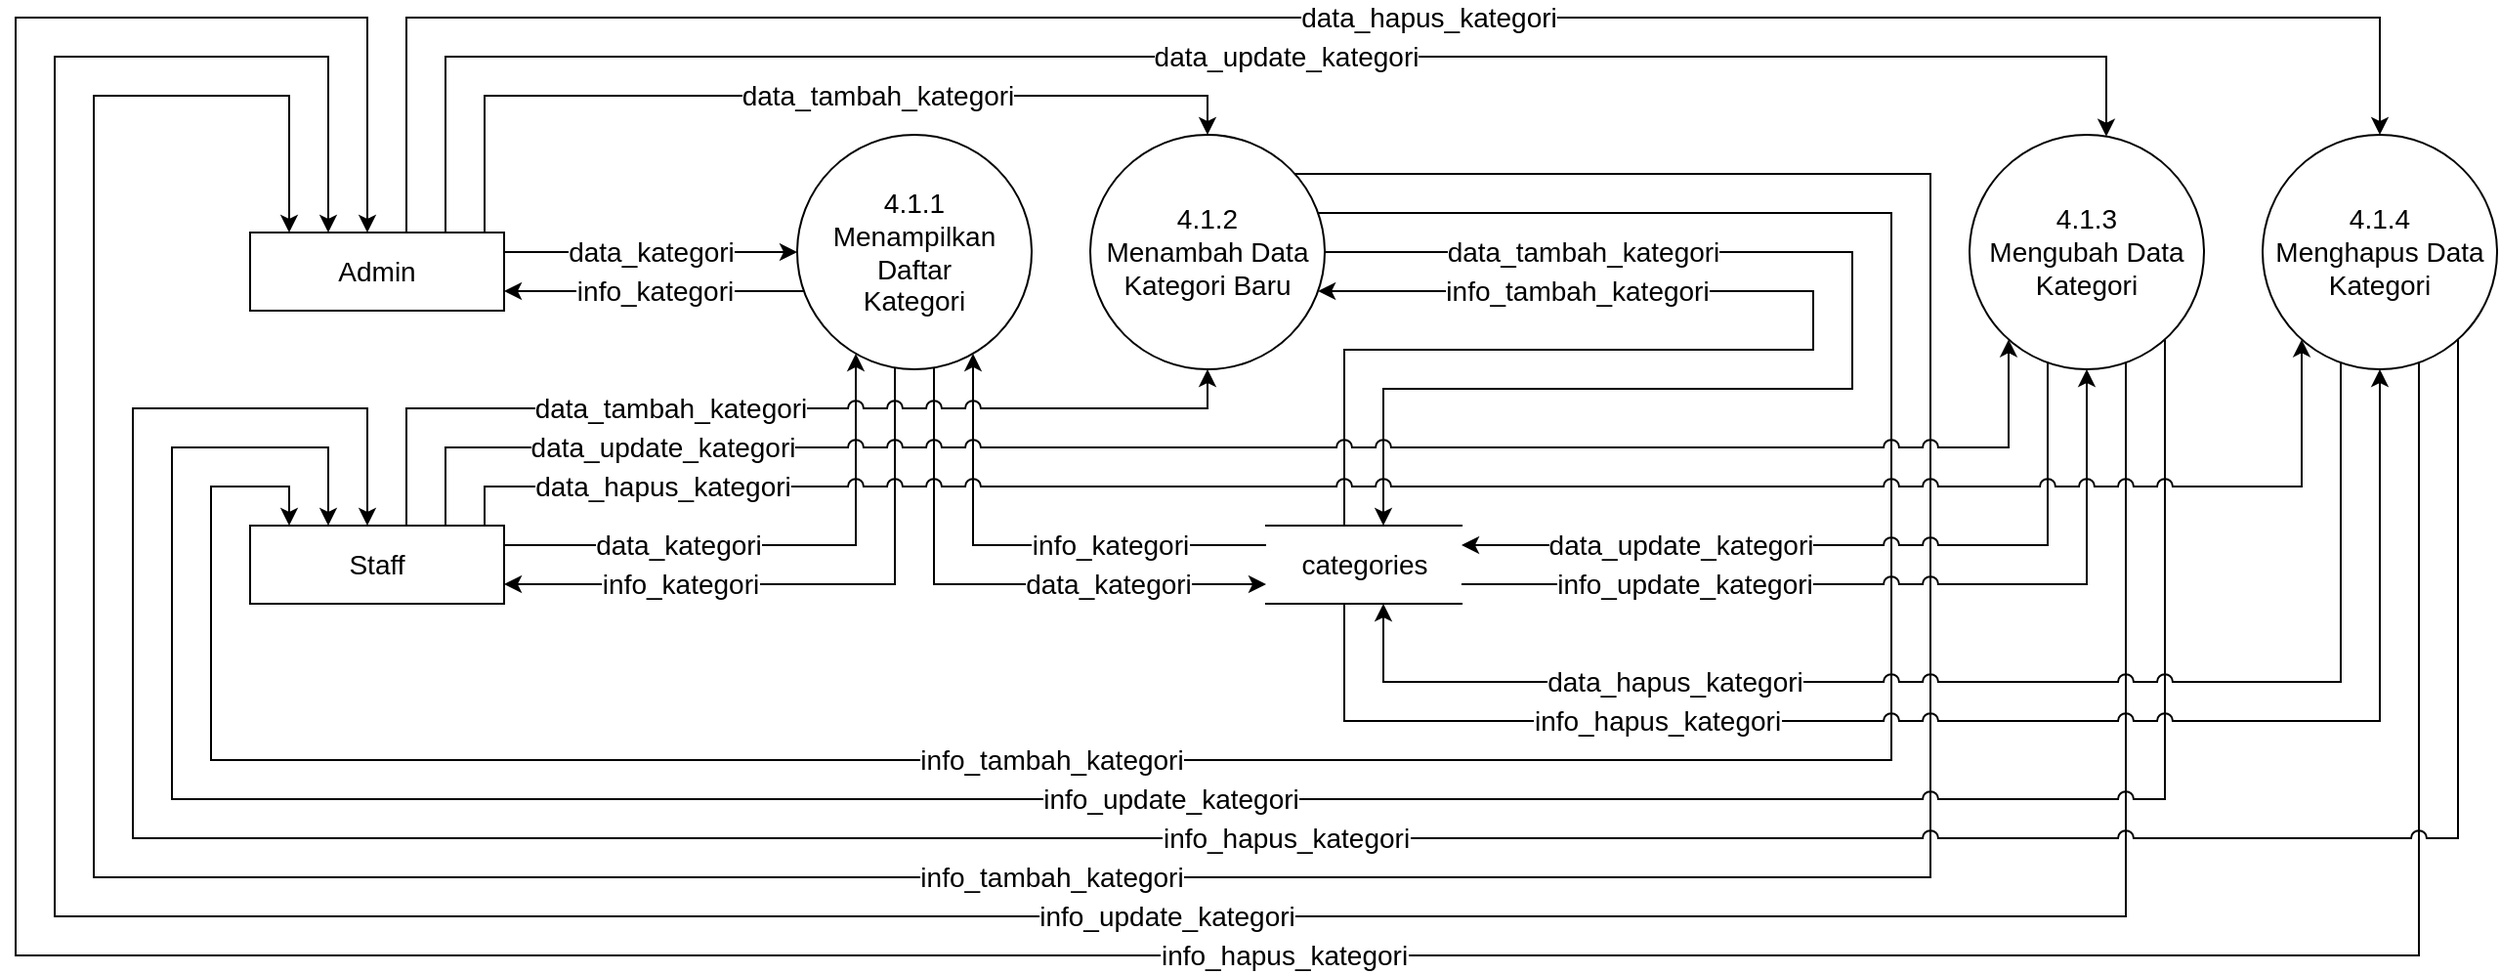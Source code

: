 <mxfile version="14.6.13" type="device"><diagram id="Rc6OxXYoEZi-hfFgIoyE" name="Page-1"><mxGraphModel dx="2067" dy="706" grid="1" gridSize="10" guides="1" tooltips="1" connect="1" arrows="1" fold="1" page="1" pageScale="1" pageWidth="850" pageHeight="1100" math="0" shadow="0"><root><mxCell id="0"/><mxCell id="1" parent="0"/><mxCell id="QhTn7aZP73QFiXAm_fX9-3" value="info_tambah_kategori" style="edgeStyle=orthogonalEdgeStyle;rounded=0;orthogonalLoop=1;jettySize=auto;html=1;jumpStyle=arc;fontSize=14;" parent="1" source="giehG95AdQWtgdjCYtVg-1" target="s38WGr486lUvFhDny16M-2" edge="1"><mxGeometry x="0.034" relative="1" as="geometry"><Array as="points"><mxPoint x="940" y="100"/><mxPoint x="940" y="460"/><mxPoint y="460"/><mxPoint y="60"/><mxPoint x="100" y="60"/></Array><mxPoint x="604.721" y="90.0" as="sourcePoint"/><mxPoint x="83" y="121.16" as="targetPoint"/><mxPoint as="offset"/></mxGeometry></mxCell><mxCell id="s38WGr486lUvFhDny16M-7" value="data_update_kategori" style="edgeStyle=orthogonalEdgeStyle;rounded=0;orthogonalLoop=1;jettySize=auto;html=1;fontSize=14;" parent="1" source="s38WGr486lUvFhDny16M-2" target="s38WGr486lUvFhDny16M-6" edge="1"><mxGeometry x="0.06" relative="1" as="geometry"><mxPoint as="offset"/><Array as="points"><mxPoint x="180" y="40"/><mxPoint x="1030" y="40"/></Array></mxGeometry></mxCell><mxCell id="s38WGr486lUvFhDny16M-1" value="&lt;font style=&quot;font-size: 14px&quot;&gt;4.1.1&lt;br style=&quot;font-size: 14px&quot;&gt;Menampilkan Daftar&lt;br style=&quot;font-size: 14px&quot;&gt;Kategori&lt;br style=&quot;font-size: 14px&quot;&gt;&lt;/font&gt;" style="ellipse;whiteSpace=wrap;html=1;aspect=fixed;fontSize=14;" parent="1" vertex="1"><mxGeometry x="360" y="80" width="120" height="120" as="geometry"/></mxCell><mxCell id="s38WGr486lUvFhDny16M-4" value="data_kategori" style="edgeStyle=orthogonalEdgeStyle;rounded=0;orthogonalLoop=1;jettySize=auto;html=1;exitX=1;exitY=0.25;exitDx=0;exitDy=0;fontSize=14;" parent="1" source="s38WGr486lUvFhDny16M-2" edge="1"><mxGeometry relative="1" as="geometry"><mxPoint x="360" y="140" as="targetPoint"/><Array as="points"><mxPoint x="280" y="140"/><mxPoint x="280" y="140"/></Array></mxGeometry></mxCell><mxCell id="s38WGr486lUvFhDny16M-2" value="Admin" style="rounded=0;whiteSpace=wrap;html=1;fontSize=14;" parent="1" vertex="1"><mxGeometry x="80" y="130" width="130" height="40" as="geometry"/></mxCell><mxCell id="s38WGr486lUvFhDny16M-13" value="data_kategori" style="edgeStyle=orthogonalEdgeStyle;rounded=0;orthogonalLoop=1;jettySize=auto;html=1;fontSize=14;" parent="1" source="s38WGr486lUvFhDny16M-1" target="s38WGr486lUvFhDny16M-12" edge="1"><mxGeometry x="0.43" relative="1" as="geometry"><Array as="points"><mxPoint x="430" y="310"/></Array><mxPoint x="-1" as="offset"/></mxGeometry></mxCell><mxCell id="giehG95AdQWtgdjCYtVg-17" value="info_update_kategori" style="edgeStyle=orthogonalEdgeStyle;rounded=0;orthogonalLoop=1;jettySize=auto;html=1;fontSize=14;" parent="1" source="s38WGr486lUvFhDny16M-6" target="s38WGr486lUvFhDny16M-2" edge="1"><mxGeometry x="-0.232" relative="1" as="geometry"><Array as="points"><mxPoint x="1040" y="480"/><mxPoint x="-20" y="480"/><mxPoint x="-20" y="40"/><mxPoint x="120" y="40"/></Array><mxPoint x="-1" as="offset"/></mxGeometry></mxCell><mxCell id="s38WGr486lUvFhDny16M-6" value="&lt;font style=&quot;font-size: 14px&quot;&gt;4.1.3&lt;br style=&quot;font-size: 14px&quot;&gt;Mengubah Data Kategori&lt;br style=&quot;font-size: 14px&quot;&gt;&lt;/font&gt;" style="ellipse;whiteSpace=wrap;html=1;aspect=fixed;fontSize=14;" parent="1" vertex="1"><mxGeometry x="960" y="80" width="120" height="120" as="geometry"/></mxCell><mxCell id="w3oePjnz5msJqxtDDQAo-1" value="info_kategori" style="edgeStyle=orthogonalEdgeStyle;rounded=0;orthogonalLoop=1;jettySize=auto;html=1;fontSize=14;" parent="1" source="s38WGr486lUvFhDny16M-12" target="s38WGr486lUvFhDny16M-1" edge="1"><mxGeometry x="-0.355" relative="1" as="geometry"><Array as="points"><mxPoint x="450" y="290"/></Array><mxPoint as="offset"/></mxGeometry></mxCell><mxCell id="s38WGr486lUvFhDny16M-12" value="categories" style="html=1;dashed=0;whitespace=wrap;shape=partialRectangle;right=0;left=0;fontSize=14;" parent="1" vertex="1"><mxGeometry x="600" y="280" width="100" height="40" as="geometry"/></mxCell><mxCell id="w3oePjnz5msJqxtDDQAo-5" value="Staff" style="rounded=0;whiteSpace=wrap;html=1;fontSize=14;" parent="1" vertex="1"><mxGeometry x="80" y="280" width="130" height="40" as="geometry"/></mxCell><mxCell id="w3oePjnz5msJqxtDDQAo-7" value="data_kategori" style="edgeStyle=orthogonalEdgeStyle;rounded=0;orthogonalLoop=1;jettySize=auto;html=1;fontSize=14;" parent="1" source="w3oePjnz5msJqxtDDQAo-5" target="s38WGr486lUvFhDny16M-1" edge="1"><mxGeometry x="-0.353" relative="1" as="geometry"><mxPoint x="210" y="460.5" as="sourcePoint"/><mxPoint x="377.574" y="502.426" as="targetPoint"/><Array as="points"><mxPoint x="390" y="290"/></Array><mxPoint x="-1" as="offset"/></mxGeometry></mxCell><mxCell id="giehG95AdQWtgdjCYtVg-3" value="data_tambah_kategori" style="edgeStyle=orthogonalEdgeStyle;rounded=0;orthogonalLoop=1;jettySize=auto;html=1;jumpStyle=arc;fontSize=14;" parent="1" source="giehG95AdQWtgdjCYtVg-1" target="s38WGr486lUvFhDny16M-12" edge="1"><mxGeometry x="-0.594" relative="1" as="geometry"><Array as="points"><mxPoint x="900" y="140"/><mxPoint x="900" y="210"/><mxPoint x="660" y="210"/></Array><mxPoint as="offset"/></mxGeometry></mxCell><mxCell id="giehG95AdQWtgdjCYtVg-4" value="info_tambah_kategori" style="edgeStyle=orthogonalEdgeStyle;rounded=0;orthogonalLoop=1;jettySize=auto;html=1;jumpStyle=arc;fontSize=14;" parent="1" source="s38WGr486lUvFhDny16M-12" target="giehG95AdQWtgdjCYtVg-1" edge="1"><mxGeometry x="0.568" relative="1" as="geometry"><Array as="points"><mxPoint x="640" y="190"/><mxPoint x="880" y="190"/><mxPoint x="880" y="160"/></Array><mxPoint as="offset"/></mxGeometry></mxCell><mxCell id="giehG95AdQWtgdjCYtVg-1" value="&lt;font style=&quot;font-size: 14px&quot;&gt;4.1.2&lt;br style=&quot;font-size: 14px&quot;&gt;Menambah Data Kategori Baru&lt;br style=&quot;font-size: 14px&quot;&gt;&lt;/font&gt;" style="ellipse;whiteSpace=wrap;html=1;aspect=fixed;fontSize=14;" parent="1" vertex="1"><mxGeometry x="510" y="80" width="120" height="120" as="geometry"/></mxCell><mxCell id="giehG95AdQWtgdjCYtVg-2" value="data_tambah_kategori" style="edgeStyle=orthogonalEdgeStyle;rounded=0;orthogonalLoop=1;jettySize=auto;html=1;entryX=0.5;entryY=0;entryDx=0;entryDy=0;fontSize=14;" parent="1" source="s38WGr486lUvFhDny16M-2" target="giehG95AdQWtgdjCYtVg-1" edge="1"><mxGeometry x="0.174" relative="1" as="geometry"><mxPoint x="1" as="offset"/><mxPoint x="430" y="90" as="sourcePoint"/><mxPoint x="850" y="90" as="targetPoint"/><Array as="points"><mxPoint x="200" y="60"/><mxPoint x="570" y="60"/></Array></mxGeometry></mxCell><mxCell id="yD-jiG_hthiT5Hs9iXei-2" value="info_kategori" style="edgeStyle=orthogonalEdgeStyle;rounded=0;orthogonalLoop=1;jettySize=auto;html=1;fontSize=14;" parent="1" source="s38WGr486lUvFhDny16M-1" target="s38WGr486lUvFhDny16M-2" edge="1"><mxGeometry relative="1" as="geometry"><mxPoint x="220" y="150" as="targetPoint"/><Array as="points"><mxPoint x="320" y="160"/><mxPoint x="320" y="160"/></Array><mxPoint x="370" y="150" as="sourcePoint"/></mxGeometry></mxCell><mxCell id="yD-jiG_hthiT5Hs9iXei-4" value="info_kategori" style="edgeStyle=orthogonalEdgeStyle;rounded=0;orthogonalLoop=1;jettySize=auto;html=1;fontSize=14;" parent="1" source="s38WGr486lUvFhDny16M-1" target="w3oePjnz5msJqxtDDQAo-5" edge="1"><mxGeometry x="0.421" relative="1" as="geometry"><mxPoint x="400" y="201.962" as="sourcePoint"/><mxPoint x="220" y="500" as="targetPoint"/><Array as="points"><mxPoint x="410" y="310"/></Array><mxPoint as="offset"/></mxGeometry></mxCell><mxCell id="dSJWVwgLFyOE2dz77sbq-1" value="&lt;font style=&quot;font-size: 14px&quot;&gt;4.1.4&lt;br style=&quot;font-size: 14px&quot;&gt;Menghapus Data Kategori&lt;br style=&quot;font-size: 14px&quot;&gt;&lt;/font&gt;" style="ellipse;whiteSpace=wrap;html=1;aspect=fixed;fontSize=14;" parent="1" vertex="1"><mxGeometry x="1110" y="80" width="120" height="120" as="geometry"/></mxCell><mxCell id="dSJWVwgLFyOE2dz77sbq-2" value="data_hapus_kategori" style="edgeStyle=orthogonalEdgeStyle;rounded=0;orthogonalLoop=1;jettySize=auto;html=1;fontSize=14;" parent="1" source="s38WGr486lUvFhDny16M-2" target="dSJWVwgLFyOE2dz77sbq-1" edge="1"><mxGeometry x="0.072" relative="1" as="geometry"><mxPoint as="offset"/><Array as="points"><mxPoint x="160" y="20"/><mxPoint x="1170" y="20"/></Array><mxPoint x="120" y="130" as="sourcePoint"/><mxPoint x="1000" y="80" as="targetPoint"/></mxGeometry></mxCell><mxCell id="dSJWVwgLFyOE2dz77sbq-3" value="data_tambah_kategori" style="edgeStyle=orthogonalEdgeStyle;rounded=0;orthogonalLoop=1;jettySize=auto;html=1;fontSize=14;jumpStyle=arc;jumpSize=8;" parent="1" source="w3oePjnz5msJqxtDDQAo-5" target="giehG95AdQWtgdjCYtVg-1" edge="1"><mxGeometry x="-0.207" relative="1" as="geometry"><mxPoint as="offset"/><mxPoint x="170" y="140" as="sourcePoint"/><mxPoint x="580" y="90" as="targetPoint"/><Array as="points"><mxPoint x="160" y="220"/><mxPoint x="570" y="220"/></Array></mxGeometry></mxCell><mxCell id="dSJWVwgLFyOE2dz77sbq-6" value="info_hapus_kategori" style="edgeStyle=orthogonalEdgeStyle;rounded=0;orthogonalLoop=1;jettySize=auto;html=1;fontSize=14;" parent="1" source="dSJWVwgLFyOE2dz77sbq-1" target="s38WGr486lUvFhDny16M-2" edge="1"><mxGeometry x="-0.233" relative="1" as="geometry"><Array as="points"><mxPoint x="1190" y="500"/><mxPoint x="-40" y="500"/><mxPoint x="-40" y="20"/><mxPoint x="140" y="20"/></Array><mxPoint x="-1" as="offset"/><mxPoint x="1060" y="201.962" as="sourcePoint"/><mxPoint x="90" y="150" as="targetPoint"/></mxGeometry></mxCell><mxCell id="dSJWVwgLFyOE2dz77sbq-7" value="info_tambah_kategori" style="edgeStyle=orthogonalEdgeStyle;rounded=0;orthogonalLoop=1;jettySize=auto;html=1;jumpStyle=arc;fontSize=14;" parent="1" source="giehG95AdQWtgdjCYtVg-1" target="w3oePjnz5msJqxtDDQAo-5" edge="1"><mxGeometry x="0.229" relative="1" as="geometry"><Array as="points"><mxPoint x="920" y="120"/><mxPoint x="920" y="400"/><mxPoint x="60" y="400"/><mxPoint x="60" y="260"/><mxPoint x="100" y="260"/></Array><mxPoint x="636.569" y="130" as="sourcePoint"/><mxPoint x="90" y="170" as="targetPoint"/><mxPoint as="offset"/></mxGeometry></mxCell><mxCell id="dSJWVwgLFyOE2dz77sbq-8" value="info_update_kategori" style="edgeStyle=orthogonalEdgeStyle;rounded=0;orthogonalLoop=1;jettySize=auto;html=1;fontSize=14;jumpStyle=arc;jumpSize=8;" parent="1" source="s38WGr486lUvFhDny16M-6" target="w3oePjnz5msJqxtDDQAo-5" edge="1"><mxGeometry x="-0.042" relative="1" as="geometry"><Array as="points"><mxPoint x="1060" y="420"/><mxPoint x="40" y="420"/><mxPoint x="40" y="240"/><mxPoint x="120" y="240"/></Array><mxPoint x="1" as="offset"/><mxPoint x="1050" y="206.569" as="sourcePoint"/><mxPoint x="90" y="160" as="targetPoint"/></mxGeometry></mxCell><mxCell id="dSJWVwgLFyOE2dz77sbq-9" value="info_hapus_kategori" style="edgeStyle=orthogonalEdgeStyle;rounded=0;orthogonalLoop=1;jettySize=auto;html=1;fontSize=14;jumpStyle=arc;jumpSize=8;" parent="1" source="dSJWVwgLFyOE2dz77sbq-1" target="w3oePjnz5msJqxtDDQAo-5" edge="1"><mxGeometry x="-0.073" relative="1" as="geometry"><Array as="points"><mxPoint x="1210" y="440"/><mxPoint x="20" y="440"/><mxPoint x="20" y="220"/><mxPoint x="140" y="220"/></Array><mxPoint as="offset"/><mxPoint x="1180" y="210" as="sourcePoint"/><mxPoint x="90" y="150" as="targetPoint"/></mxGeometry></mxCell><mxCell id="dSJWVwgLFyOE2dz77sbq-4" value="data_update_kategori" style="edgeStyle=orthogonalEdgeStyle;rounded=0;orthogonalLoop=1;jettySize=auto;html=1;fontSize=14;jumpStyle=arc;jumpSize=8;" parent="1" source="w3oePjnz5msJqxtDDQAo-5" target="s38WGr486lUvFhDny16M-6" edge="1"><mxGeometry x="-0.665" relative="1" as="geometry"><mxPoint x="1" as="offset"/><Array as="points"><mxPoint x="180" y="240"/><mxPoint x="980" y="240"/></Array><mxPoint x="150" y="140" as="sourcePoint"/><mxPoint x="1030" y="90" as="targetPoint"/></mxGeometry></mxCell><mxCell id="w3oePjnz5msJqxtDDQAo-3" value="data_update_kategori" style="edgeStyle=orthogonalEdgeStyle;rounded=0;orthogonalLoop=1;jettySize=auto;html=1;fontSize=14;jumpStyle=arc;jumpSize=8;" parent="1" source="s38WGr486lUvFhDny16M-6" target="s38WGr486lUvFhDny16M-12" edge="1"><mxGeometry x="0.427" relative="1" as="geometry"><Array as="points"><mxPoint x="1000" y="290"/></Array><mxPoint x="-1" as="offset"/></mxGeometry></mxCell><mxCell id="w3oePjnz5msJqxtDDQAo-2" value="info_update_kategori" style="edgeStyle=orthogonalEdgeStyle;rounded=0;orthogonalLoop=1;jettySize=auto;html=1;fontSize=14;jumpStyle=arc;jumpSize=8;" parent="1" source="s38WGr486lUvFhDny16M-12" target="s38WGr486lUvFhDny16M-6" edge="1"><mxGeometry x="-0.469" relative="1" as="geometry"><Array as="points"><mxPoint x="1020" y="310"/></Array><mxPoint as="offset"/></mxGeometry></mxCell><mxCell id="dSJWVwgLFyOE2dz77sbq-5" value="data_hapus_kategori" style="edgeStyle=orthogonalEdgeStyle;rounded=0;orthogonalLoop=1;jettySize=auto;html=1;fontSize=14;jumpStyle=arc;jumpSize=8;" parent="1" source="w3oePjnz5msJqxtDDQAo-5" target="dSJWVwgLFyOE2dz77sbq-1" edge="1"><mxGeometry x="-0.785" relative="1" as="geometry"><mxPoint x="1" as="offset"/><Array as="points"><mxPoint x="200" y="260"/><mxPoint x="1130" y="260"/></Array><mxPoint x="160" y="480" as="sourcePoint"/><mxPoint x="1210" y="430" as="targetPoint"/></mxGeometry></mxCell><mxCell id="bIMRV6YEdPiE6oyeD6en-1" value="data_hapus_kategori" style="edgeStyle=orthogonalEdgeStyle;rounded=0;orthogonalLoop=1;jettySize=auto;html=1;fontSize=14;jumpStyle=arc;jumpSize=8;" edge="1" parent="1" source="dSJWVwgLFyOE2dz77sbq-1" target="s38WGr486lUvFhDny16M-12"><mxGeometry x="0.452" relative="1" as="geometry"><Array as="points"><mxPoint x="1150" y="360"/><mxPoint x="660" y="360"/></Array><mxPoint x="-1" as="offset"/><mxPoint x="1160.0" y="189.999" as="sourcePoint"/><mxPoint x="860" y="283.43" as="targetPoint"/></mxGeometry></mxCell><mxCell id="bIMRV6YEdPiE6oyeD6en-2" value="info_hapus_kategori" style="edgeStyle=orthogonalEdgeStyle;rounded=0;orthogonalLoop=1;jettySize=auto;html=1;fontSize=14;jumpStyle=arc;jumpSize=8;" edge="1" parent="1" source="s38WGr486lUvFhDny16M-12" target="dSJWVwgLFyOE2dz77sbq-1"><mxGeometry x="-0.429" relative="1" as="geometry"><Array as="points"><mxPoint x="640" y="380"/><mxPoint x="1170" y="380"/></Array><mxPoint as="offset"/><mxPoint x="860" y="303.43" as="sourcePoint"/><mxPoint x="1180.0" y="193.43" as="targetPoint"/></mxGeometry></mxCell></root></mxGraphModel></diagram></mxfile>